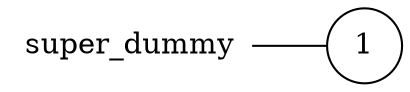 digraph super_dummy {
	rankdir="LR";
	n_0 [label="super_dummy", shape="plaintext"];
	n_1 [id="1", shape=circle, label="1"];
	n_0 -> n_1 [arrowhead=none];

}

